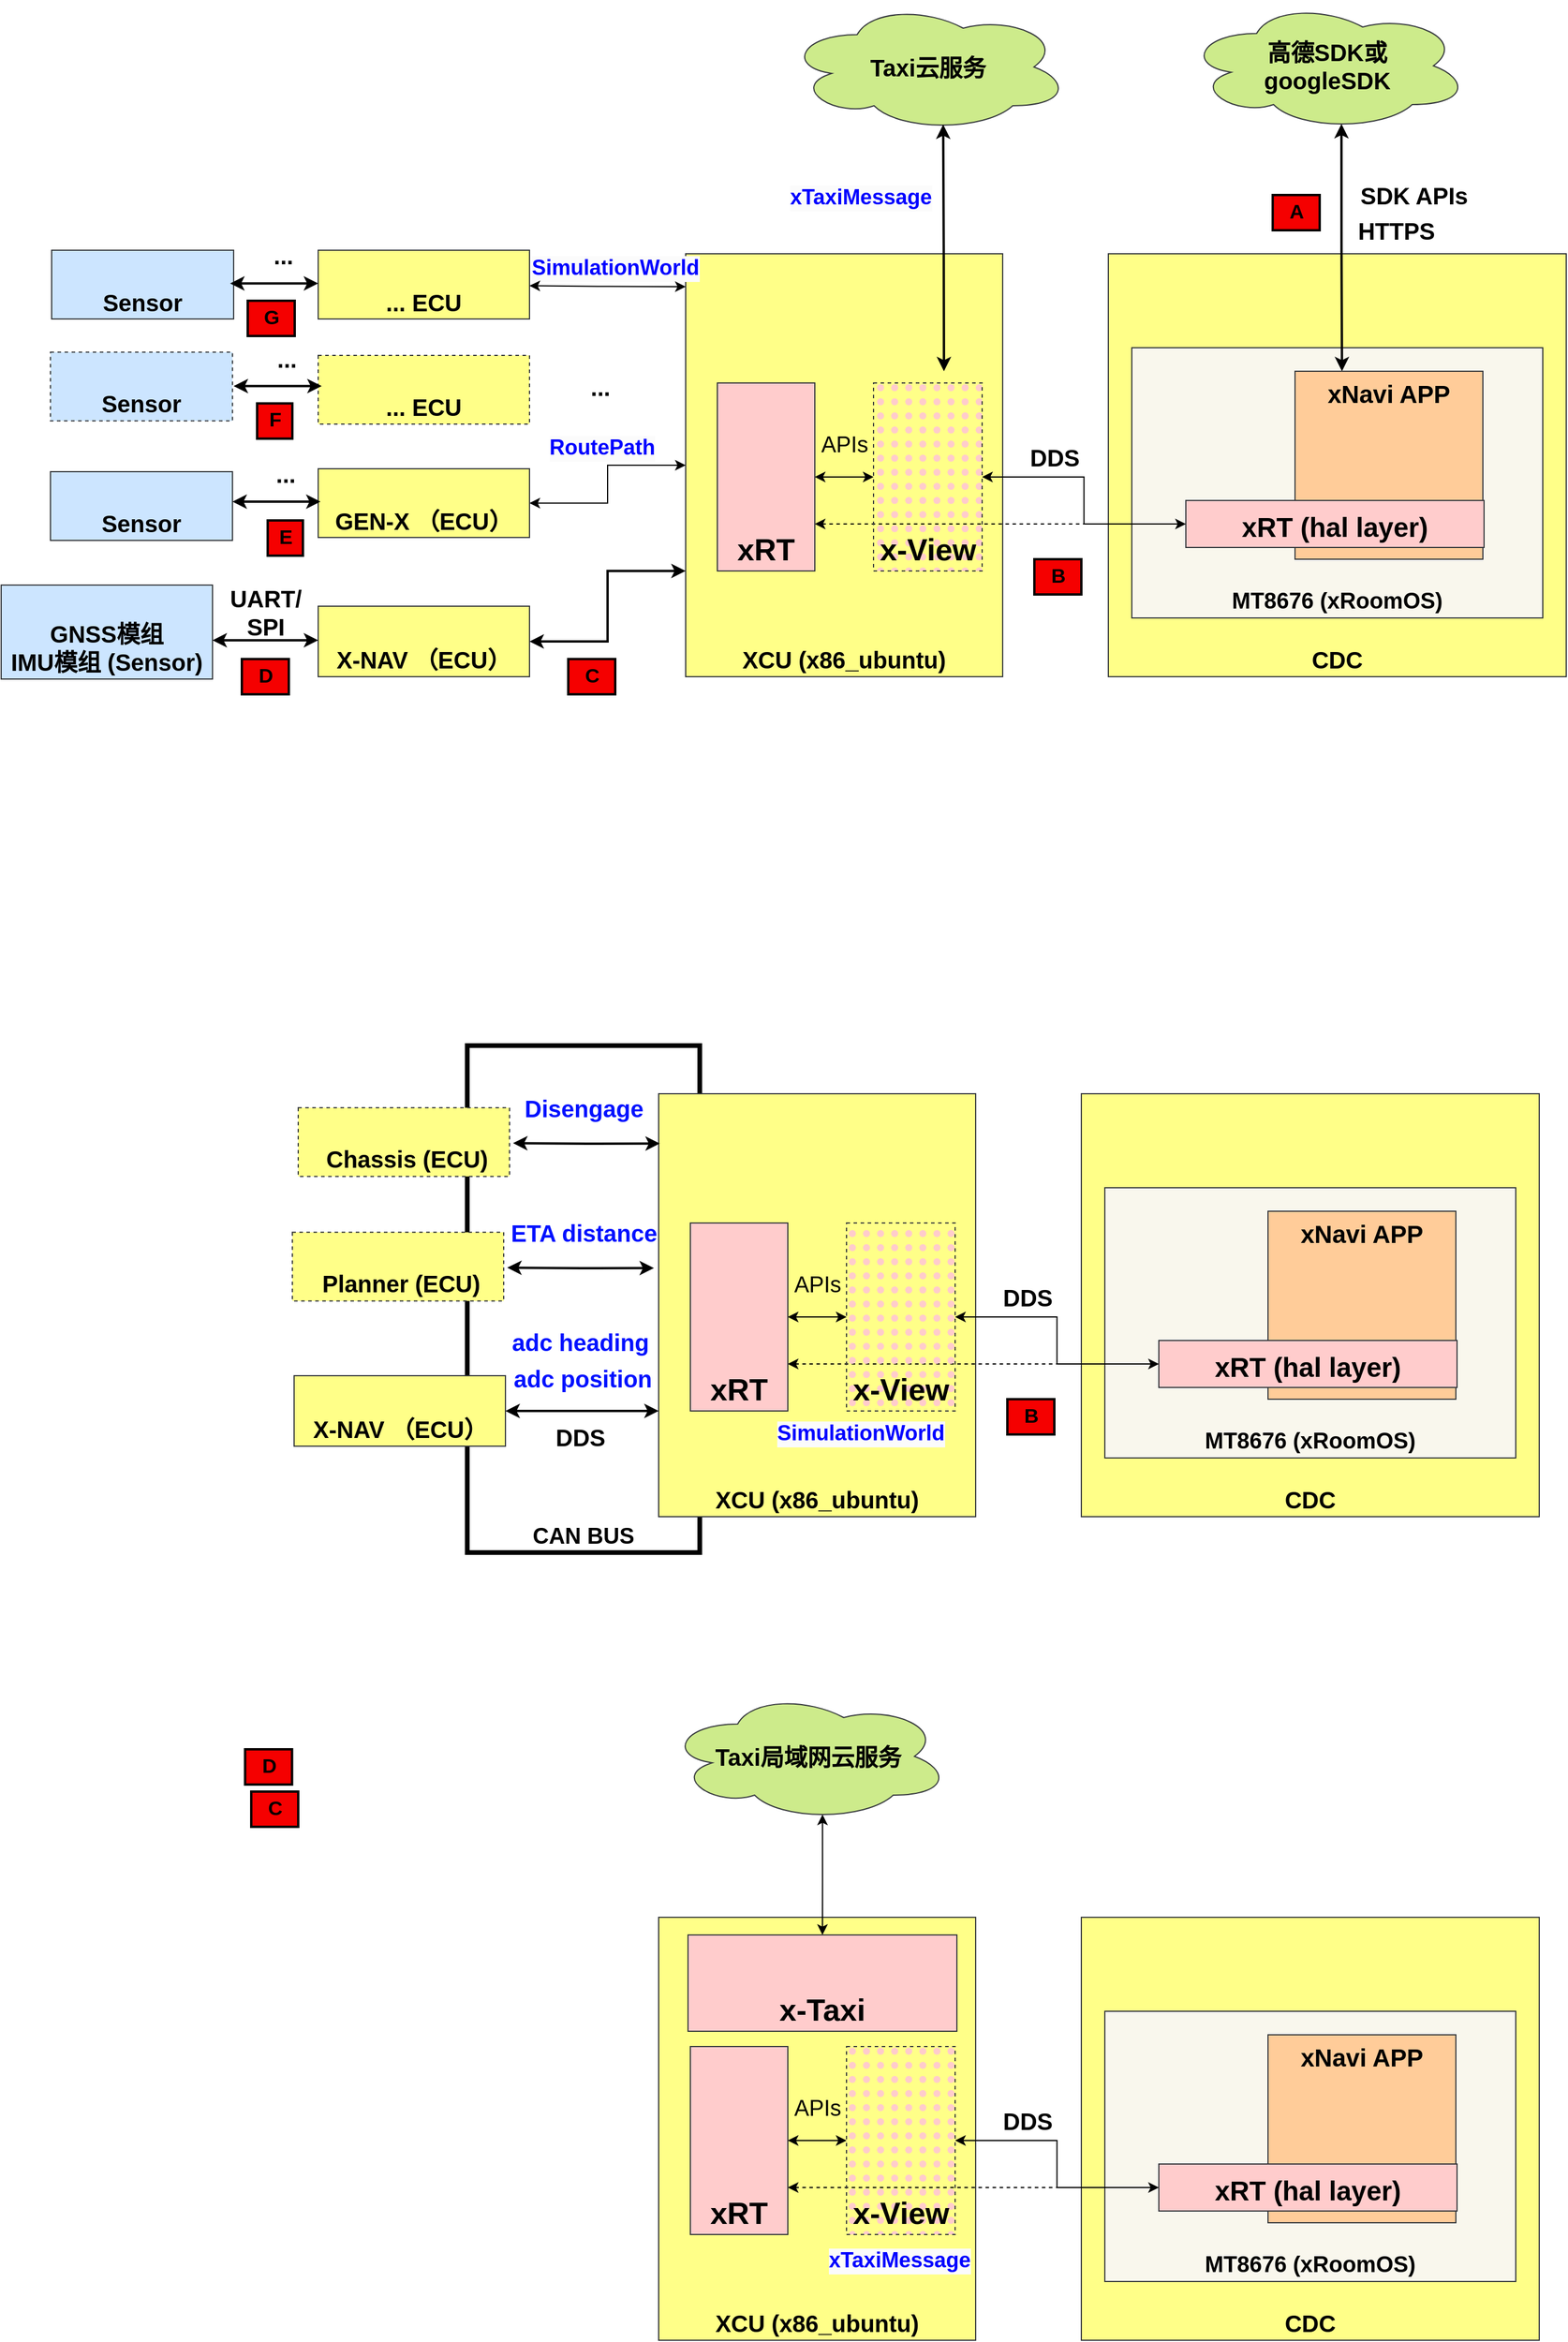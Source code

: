 <mxfile version="22.1.11" type="device">
  <diagram name="第 1 页" id="3cUrX4Q3936J6aIoTL8i">
    <mxGraphModel dx="2455" dy="1239" grid="0" gridSize="10" guides="1" tooltips="1" connect="1" arrows="1" fold="1" page="0" pageScale="1" pageWidth="827" pageHeight="1169" math="0" shadow="0">
      <root>
        <mxCell id="0" />
        <mxCell id="1" parent="0" />
        <mxCell id="c3dCfFqZL1KjmVmQRsDL-143" value="CAN BUS" style="rounded=0;whiteSpace=wrap;html=1;strokeWidth=4;verticalAlign=bottom;fontStyle=1;fontSize=19;" vertex="1" parent="1">
          <mxGeometry x="-86" y="934" width="198" height="431.5" as="geometry" />
        </mxCell>
        <mxCell id="9U7oh66VEmOCf23asvJ7-1" value="XCU (x86_ubuntu)" style="rounded=0;whiteSpace=wrap;html=1;fontStyle=1;verticalAlign=bottom;fontSize=20;fillColor=#ffff88;strokeColor=#36393d;" parent="1" vertex="1">
          <mxGeometry x="100" y="260" width="270" height="360" as="geometry" />
        </mxCell>
        <mxCell id="9U7oh66VEmOCf23asvJ7-3" value="CDC" style="rounded=0;whiteSpace=wrap;html=1;fontStyle=1;verticalAlign=bottom;fontSize=20;fillColor=#ffff88;strokeColor=#36393d;" parent="1" vertex="1">
          <mxGeometry x="460" y="260" width="390" height="360" as="geometry" />
        </mxCell>
        <mxCell id="9U7oh66VEmOCf23asvJ7-78" style="edgeStyle=orthogonalEdgeStyle;rounded=0;orthogonalLoop=1;jettySize=auto;html=1;exitX=1;exitY=0.75;exitDx=0;exitDy=0;entryX=0;entryY=0.5;entryDx=0;entryDy=0;startArrow=classic;startFill=1;dashed=1;" parent="1" source="9U7oh66VEmOCf23asvJ7-6" target="9U7oh66VEmOCf23asvJ7-5" edge="1">
          <mxGeometry relative="1" as="geometry" />
        </mxCell>
        <mxCell id="9U7oh66VEmOCf23asvJ7-6" value="xRT" style="rounded=0;whiteSpace=wrap;html=1;fontStyle=1;verticalAlign=bottom;fontSize=26;fillColor=#ffcccc;strokeColor=#36393d;" parent="1" vertex="1">
          <mxGeometry x="127" y="370" width="83" height="160" as="geometry" />
        </mxCell>
        <mxCell id="9U7oh66VEmOCf23asvJ7-9" style="edgeStyle=orthogonalEdgeStyle;rounded=0;orthogonalLoop=1;jettySize=auto;html=1;entryX=0;entryY=0.75;entryDx=0;entryDy=0;startArrow=classic;startFill=1;strokeWidth=2;" parent="1" source="9U7oh66VEmOCf23asvJ7-7" target="9U7oh66VEmOCf23asvJ7-1" edge="1">
          <mxGeometry relative="1" as="geometry" />
        </mxCell>
        <mxCell id="9U7oh66VEmOCf23asvJ7-7" value="X-NAV （ECU）" style="rounded=0;whiteSpace=wrap;html=1;fontStyle=1;verticalAlign=bottom;fontSize=20;fillColor=#ffff88;strokeColor=#36393d;" parent="1" vertex="1">
          <mxGeometry x="-213" y="560" width="180" height="60" as="geometry" />
        </mxCell>
        <mxCell id="9U7oh66VEmOCf23asvJ7-15" value="MT8676 (xRoomOS)" style="rounded=0;whiteSpace=wrap;html=1;fontStyle=1;verticalAlign=bottom;fontSize=19;fillColor=#f9f7ed;strokeColor=#36393d;" parent="1" vertex="1">
          <mxGeometry x="480" y="340" width="350" height="230" as="geometry" />
        </mxCell>
        <mxCell id="9U7oh66VEmOCf23asvJ7-24" value="SDK APIs" style="text;html=1;align=center;verticalAlign=middle;resizable=0;points=[];autosize=1;strokeColor=none;fillColor=none;fontStyle=1;fontSize=20;" parent="1" vertex="1">
          <mxGeometry x="660" y="190" width="120" height="40" as="geometry" />
        </mxCell>
        <mxCell id="9U7oh66VEmOCf23asvJ7-25" value="DDS" style="text;html=1;align=center;verticalAlign=middle;resizable=0;points=[];autosize=1;strokeColor=none;fillColor=none;fontStyle=1;fontSize=20;" parent="1" vertex="1">
          <mxGeometry x="379" y="413" width="70" height="40" as="geometry" />
        </mxCell>
        <mxCell id="9U7oh66VEmOCf23asvJ7-28" style="edgeStyle=orthogonalEdgeStyle;rounded=0;orthogonalLoop=1;jettySize=auto;html=1;exitX=0.55;exitY=0.95;exitDx=0;exitDy=0;exitPerimeter=0;entryX=0.25;entryY=0;entryDx=0;entryDy=0;startArrow=classic;startFill=1;strokeWidth=2;" parent="1" source="9U7oh66VEmOCf23asvJ7-27" target="9U7oh66VEmOCf23asvJ7-31" edge="1">
          <mxGeometry relative="1" as="geometry" />
        </mxCell>
        <mxCell id="9U7oh66VEmOCf23asvJ7-27" value="高德SDK或&lt;br&gt;googleSDK" style="ellipse;shape=cloud;whiteSpace=wrap;html=1;fontStyle=1;fillColor=#cdeb8b;strokeColor=#36393d;fontSize=20;" parent="1" vertex="1">
          <mxGeometry x="526" y="45" width="241" height="110" as="geometry" />
        </mxCell>
        <mxCell id="9U7oh66VEmOCf23asvJ7-31" value="xNavi APP" style="rounded=0;whiteSpace=wrap;html=1;fontStyle=1;verticalAlign=top;fontSize=21;fillColor=#ffcc99;strokeColor=#36393d;" parent="1" vertex="1">
          <mxGeometry x="619" y="360" width="160" height="160" as="geometry" />
        </mxCell>
        <mxCell id="9U7oh66VEmOCf23asvJ7-32" value="HTTPS" style="text;html=1;align=center;verticalAlign=middle;resizable=0;points=[];autosize=1;strokeColor=none;fillColor=none;fontStyle=1;fontSize=20;" parent="1" vertex="1">
          <mxGeometry x="660" y="220" width="90" height="40" as="geometry" />
        </mxCell>
        <mxCell id="9U7oh66VEmOCf23asvJ7-5" value="xRT (hal layer)" style="rounded=0;whiteSpace=wrap;html=1;fontStyle=1;verticalAlign=bottom;fontSize=23;fillColor=#ffcccc;strokeColor=#36393d;" parent="1" vertex="1">
          <mxGeometry x="526" y="470" width="254" height="40" as="geometry" />
        </mxCell>
        <mxCell id="9U7oh66VEmOCf23asvJ7-34" value="A" style="text;html=1;align=center;verticalAlign=middle;resizable=0;points=[];autosize=1;strokeColor=default;fillColor=#f50000;strokeWidth=2;fontSize=17;labelBackgroundColor=none;fontStyle=1" parent="1" vertex="1">
          <mxGeometry x="600" y="210" width="40" height="30" as="geometry" />
        </mxCell>
        <mxCell id="9U7oh66VEmOCf23asvJ7-35" value="B" style="text;html=1;align=center;verticalAlign=middle;resizable=0;points=[];autosize=1;strokeColor=default;fillColor=#f50000;strokeWidth=2;fontSize=17;labelBackgroundColor=none;fontStyle=1" parent="1" vertex="1">
          <mxGeometry x="397" y="520" width="40" height="30" as="geometry" />
        </mxCell>
        <mxCell id="9U7oh66VEmOCf23asvJ7-36" value="C" style="text;html=1;align=center;verticalAlign=middle;resizable=0;points=[];autosize=1;strokeColor=default;fillColor=#f50000;strokeWidth=2;fontSize=17;labelBackgroundColor=none;fontStyle=1" parent="1" vertex="1">
          <mxGeometry y="605" width="40" height="30" as="geometry" />
        </mxCell>
        <mxCell id="9U7oh66VEmOCf23asvJ7-37" value="GNSS模组&lt;br&gt;IMU模组 (Sensor)" style="rounded=0;whiteSpace=wrap;html=1;fontStyle=1;verticalAlign=bottom;fontSize=20;fillColor=#cce5ff;strokeColor=#36393d;" parent="1" vertex="1">
          <mxGeometry x="-483" y="542" width="180" height="80" as="geometry" />
        </mxCell>
        <mxCell id="9U7oh66VEmOCf23asvJ7-38" style="edgeStyle=orthogonalEdgeStyle;rounded=0;orthogonalLoop=1;jettySize=auto;html=1;entryX=0;entryY=0.5;entryDx=0;entryDy=0;startArrow=classic;startFill=1;strokeWidth=2;" parent="1" edge="1">
          <mxGeometry relative="1" as="geometry">
            <mxPoint x="-303" y="589" as="sourcePoint" />
            <mxPoint x="-213" y="589" as="targetPoint" />
          </mxGeometry>
        </mxCell>
        <mxCell id="9U7oh66VEmOCf23asvJ7-39" value="UART/&lt;br&gt;SPI" style="text;html=1;align=center;verticalAlign=middle;resizable=0;points=[];autosize=1;strokeColor=none;fillColor=none;fontStyle=1;fontSize=20;" parent="1" vertex="1">
          <mxGeometry x="-298" y="535" width="80" height="60" as="geometry" />
        </mxCell>
        <mxCell id="9U7oh66VEmOCf23asvJ7-40" value="D" style="text;html=1;align=center;verticalAlign=middle;resizable=0;points=[];autosize=1;strokeColor=default;fillColor=#f50000;strokeWidth=2;fontSize=17;labelBackgroundColor=none;fontStyle=1" parent="1" vertex="1">
          <mxGeometry x="-278" y="605" width="40" height="30" as="geometry" />
        </mxCell>
        <mxCell id="9U7oh66VEmOCf23asvJ7-76" style="edgeStyle=orthogonalEdgeStyle;rounded=0;orthogonalLoop=1;jettySize=auto;html=1;exitX=1;exitY=0.5;exitDx=0;exitDy=0;startArrow=classic;startFill=1;" parent="1" source="9U7oh66VEmOCf23asvJ7-70" target="9U7oh66VEmOCf23asvJ7-5" edge="1">
          <mxGeometry relative="1" as="geometry" />
        </mxCell>
        <mxCell id="9U7oh66VEmOCf23asvJ7-70" value="x-View" style="rounded=0;whiteSpace=wrap;html=1;fontStyle=1;verticalAlign=bottom;fontSize=26;fillColor=#ffcccc;strokeColor=#36393d;dashed=1;fillStyle=dots;" parent="1" vertex="1">
          <mxGeometry x="260" y="370" width="92.5" height="160" as="geometry" />
        </mxCell>
        <mxCell id="9U7oh66VEmOCf23asvJ7-74" value="" style="endArrow=classic;startArrow=classic;html=1;rounded=0;exitX=1;exitY=0.5;exitDx=0;exitDy=0;" parent="1" source="9U7oh66VEmOCf23asvJ7-6" target="9U7oh66VEmOCf23asvJ7-70" edge="1">
          <mxGeometry width="50" height="50" relative="1" as="geometry">
            <mxPoint x="230" y="620" as="sourcePoint" />
            <mxPoint x="280" y="570" as="targetPoint" />
          </mxGeometry>
        </mxCell>
        <mxCell id="9U7oh66VEmOCf23asvJ7-75" value="APIs" style="text;html=1;align=center;verticalAlign=middle;resizable=0;points=[];autosize=1;strokeColor=none;fillColor=none;fontSize=19;" parent="1" vertex="1">
          <mxGeometry x="205" y="403" width="60" height="40" as="geometry" />
        </mxCell>
        <mxCell id="9U7oh66VEmOCf23asvJ7-80" value="Taxi云服务" style="ellipse;shape=cloud;whiteSpace=wrap;html=1;fontStyle=1;fillColor=#cdeb8b;strokeColor=#36393d;fontSize=20;" parent="1" vertex="1">
          <mxGeometry x="185.75" y="46" width="241" height="110" as="geometry" />
        </mxCell>
        <mxCell id="9U7oh66VEmOCf23asvJ7-81" style="edgeStyle=orthogonalEdgeStyle;rounded=0;orthogonalLoop=1;jettySize=auto;html=1;startArrow=classic;startFill=1;strokeWidth=2;" parent="1" edge="1">
          <mxGeometry relative="1" as="geometry">
            <mxPoint x="319.32" y="150" as="sourcePoint" />
            <mxPoint x="320" y="360" as="targetPoint" />
          </mxGeometry>
        </mxCell>
        <mxCell id="9U7oh66VEmOCf23asvJ7-87" style="edgeStyle=orthogonalEdgeStyle;rounded=0;orthogonalLoop=1;jettySize=auto;html=1;exitX=1;exitY=0.5;exitDx=0;exitDy=0;entryX=0;entryY=0.5;entryDx=0;entryDy=0;startArrow=classic;startFill=1;" parent="1" source="9U7oh66VEmOCf23asvJ7-82" target="9U7oh66VEmOCf23asvJ7-1" edge="1">
          <mxGeometry relative="1" as="geometry" />
        </mxCell>
        <mxCell id="9U7oh66VEmOCf23asvJ7-82" value="GEN-X （ECU）" style="rounded=0;whiteSpace=wrap;html=1;fontStyle=1;verticalAlign=bottom;fontSize=20;fillColor=#ffff88;strokeColor=#36393d;" parent="1" vertex="1">
          <mxGeometry x="-213" y="443" width="180" height="58.5" as="geometry" />
        </mxCell>
        <mxCell id="9U7oh66VEmOCf23asvJ7-83" value="Sensor" style="rounded=0;whiteSpace=wrap;html=1;fontStyle=1;verticalAlign=bottom;fontSize=20;fillColor=#cce5ff;strokeColor=#36393d;" parent="1" vertex="1">
          <mxGeometry x="-441" y="445.5" width="155" height="58.5" as="geometry" />
        </mxCell>
        <mxCell id="9U7oh66VEmOCf23asvJ7-86" value="G" style="text;html=1;align=center;verticalAlign=middle;resizable=0;points=[];autosize=1;strokeColor=default;fillColor=#f50000;strokeWidth=2;fontSize=17;labelBackgroundColor=none;fontStyle=1" parent="1" vertex="1">
          <mxGeometry x="-273" y="300" width="40" height="30" as="geometry" />
        </mxCell>
        <mxCell id="9U7oh66VEmOCf23asvJ7-95" value="&lt;h2 data-pm-slice=&quot;1 1 []&quot; style=&quot;border-color: var(--border-color); font-family: Helvetica; font-style: normal; font-variant-ligatures: normal; font-variant-caps: normal; letter-spacing: normal; orphans: 2; text-align: left; text-indent: 0px; text-transform: none; widows: 2; word-spacing: 0px; -webkit-text-stroke-width: 0px; background-color: rgb(251, 251, 251); text-decoration-thickness: initial; text-decoration-style: initial; text-decoration-color: initial;&quot;&gt;&lt;span class=&quot;heading-content&quot; style=&quot;border-color: var(--border-color);&quot;&gt;&lt;strong style=&quot;border-color: var(--border-color);&quot;&gt;&lt;span data-document-id=&quot;bcdc485d-f6ed-4f0a-9eed-d806bf1ca9da&quot; data-user-id=&quot;a8345aaa-2646-4019-9f66-9997a2333008&quot; id=&quot;comment-3fdfaa03-6cde-491c-b5d8-29cafd4711e6&quot; class=&quot;comment-marker&quot; style=&quot;border-color: var(--border-color);&quot;&gt;SimulationWorld&lt;/span&gt;&lt;/strong&gt;&lt;/span&gt;&lt;/h2&gt;" style="text;whiteSpace=wrap;html=1;fontColor=#0000FF;" parent="1" vertex="1">
          <mxGeometry x="-33" y="240" width="180" height="70" as="geometry" />
        </mxCell>
        <mxCell id="9U7oh66VEmOCf23asvJ7-97" value="&lt;h2 data-pm-slice=&quot;1 1 []&quot; style=&quot;border-color: var(--border-color); font-family: Helvetica; font-style: normal; font-variant-ligatures: normal; font-variant-caps: normal; letter-spacing: normal; orphans: 2; text-align: left; text-indent: 0px; text-transform: none; widows: 2; word-spacing: 0px; -webkit-text-stroke-width: 0px; background-color: rgb(251, 251, 251); text-decoration-thickness: initial; text-decoration-style: initial; text-decoration-color: initial;&quot;&gt;&lt;span class=&quot;heading-content&quot; style=&quot;border-color: var(--border-color);&quot;&gt;&lt;strong style=&quot;border-color: var(--border-color);&quot;&gt;&lt;span data-document-id=&quot;bcdc485d-f6ed-4f0a-9eed-d806bf1ca9da&quot; data-user-id=&quot;a8345aaa-2646-4019-9f66-9997a2333008&quot; id=&quot;comment-a3b576d7-67d9-47bf-9a42-8d687074669e&quot; class=&quot;comment-marker&quot; style=&quot;border-color: var(--border-color);&quot;&gt;xTaxiMessage&lt;/span&gt;&lt;/strong&gt;&lt;/span&gt;&lt;/h2&gt;" style="text;whiteSpace=wrap;html=1;fontColor=#0000FF;" parent="1" vertex="1">
          <mxGeometry x="187" y="180" width="150" height="70" as="geometry" />
        </mxCell>
        <mxCell id="9U7oh66VEmOCf23asvJ7-99" value="&lt;h2 data-pm-slice=&quot;1 1 []&quot; style=&quot;border-color: var(--border-color); font-family: Helvetica; font-style: normal; font-variant-ligatures: normal; font-variant-caps: normal; letter-spacing: normal; orphans: 2; text-align: left; text-indent: 0px; text-transform: none; widows: 2; word-spacing: 0px; -webkit-text-stroke-width: 0px; background-color: rgb(251, 251, 251); text-decoration-thickness: initial; text-decoration-style: initial; text-decoration-color: initial;&quot;&gt;&lt;span class=&quot;heading-content&quot; style=&quot;border-color: var(--border-color);&quot;&gt;&lt;strong style=&quot;border-color: var(--border-color);&quot;&gt;RoutePath&lt;/strong&gt;&lt;/span&gt;&lt;/h2&gt;" style="text;whiteSpace=wrap;html=1;fontColor=#0000FF;" parent="1" vertex="1">
          <mxGeometry x="-18" y="393" width="120" height="70" as="geometry" />
        </mxCell>
        <mxCell id="c3dCfFqZL1KjmVmQRsDL-2" style="edgeStyle=orthogonalEdgeStyle;rounded=0;orthogonalLoop=1;jettySize=auto;html=1;startArrow=classic;startFill=1;strokeWidth=2;" edge="1" parent="1">
          <mxGeometry relative="1" as="geometry">
            <mxPoint x="-286" y="471" as="sourcePoint" />
            <mxPoint x="-211" y="471" as="targetPoint" />
          </mxGeometry>
        </mxCell>
        <mxCell id="c3dCfFqZL1KjmVmQRsDL-3" value="..." style="text;html=1;align=center;verticalAlign=middle;resizable=0;points=[];autosize=1;strokeColor=none;fillColor=none;fontStyle=1;fontSize=20;" vertex="1" parent="1">
          <mxGeometry x="-261" y="427" width="40" height="40" as="geometry" />
        </mxCell>
        <mxCell id="c3dCfFqZL1KjmVmQRsDL-4" value="E" style="text;html=1;align=center;verticalAlign=middle;resizable=0;points=[];autosize=1;strokeColor=default;fillColor=#f50000;strokeWidth=2;fontSize=17;labelBackgroundColor=none;fontStyle=1" vertex="1" parent="1">
          <mxGeometry x="-256" y="487" width="30" height="30" as="geometry" />
        </mxCell>
        <mxCell id="c3dCfFqZL1KjmVmQRsDL-5" value="... ECU" style="rounded=0;whiteSpace=wrap;html=1;fontStyle=1;verticalAlign=bottom;fontSize=20;fillColor=#ffff88;strokeColor=#36393d;" vertex="1" parent="1">
          <mxGeometry x="-213" y="257" width="180" height="58.5" as="geometry" />
        </mxCell>
        <mxCell id="c3dCfFqZL1KjmVmQRsDL-6" style="edgeStyle=orthogonalEdgeStyle;rounded=0;orthogonalLoop=1;jettySize=auto;html=1;exitX=1;exitY=0.5;exitDx=0;exitDy=0;entryX=0;entryY=0.5;entryDx=0;entryDy=0;startArrow=classic;startFill=1;" edge="1" parent="1">
          <mxGeometry relative="1" as="geometry">
            <mxPoint x="-33" y="287.25" as="sourcePoint" />
            <mxPoint x="100" y="288" as="targetPoint" />
          </mxGeometry>
        </mxCell>
        <mxCell id="c3dCfFqZL1KjmVmQRsDL-8" value="Sensor" style="rounded=0;whiteSpace=wrap;html=1;fontStyle=1;verticalAlign=bottom;fontSize=20;fillColor=#cce5ff;strokeColor=#36393d;" vertex="1" parent="1">
          <mxGeometry x="-440" y="257" width="155" height="58.5" as="geometry" />
        </mxCell>
        <mxCell id="c3dCfFqZL1KjmVmQRsDL-9" style="edgeStyle=orthogonalEdgeStyle;rounded=0;orthogonalLoop=1;jettySize=auto;html=1;startArrow=classic;startFill=1;strokeWidth=2;" edge="1" parent="1">
          <mxGeometry relative="1" as="geometry">
            <mxPoint x="-288" y="285.25" as="sourcePoint" />
            <mxPoint x="-213" y="285.25" as="targetPoint" />
          </mxGeometry>
        </mxCell>
        <mxCell id="c3dCfFqZL1KjmVmQRsDL-10" value="..." style="text;html=1;align=center;verticalAlign=middle;resizable=0;points=[];autosize=1;strokeColor=none;fillColor=none;fontStyle=1;fontSize=20;" vertex="1" parent="1">
          <mxGeometry x="-263" y="241.25" width="40" height="40" as="geometry" />
        </mxCell>
        <mxCell id="c3dCfFqZL1KjmVmQRsDL-13" value="..." style="text;html=1;align=center;verticalAlign=middle;resizable=0;points=[];autosize=1;strokeColor=none;fillColor=none;fontStyle=1;fontSize=20;" vertex="1" parent="1">
          <mxGeometry x="7" y="353" width="40" height="40" as="geometry" />
        </mxCell>
        <mxCell id="c3dCfFqZL1KjmVmQRsDL-14" value="... ECU" style="rounded=0;whiteSpace=wrap;html=1;fontStyle=1;verticalAlign=bottom;fontSize=20;fillColor=#ffff88;strokeColor=#36393d;dashed=1;" vertex="1" parent="1">
          <mxGeometry x="-213" y="346.5" width="180" height="58.5" as="geometry" />
        </mxCell>
        <mxCell id="c3dCfFqZL1KjmVmQRsDL-15" value="Sensor" style="rounded=0;whiteSpace=wrap;html=1;fontStyle=1;verticalAlign=bottom;fontSize=20;fillColor=#cce5ff;strokeColor=#36393d;dashed=1;" vertex="1" parent="1">
          <mxGeometry x="-441" y="343.75" width="155" height="58.5" as="geometry" />
        </mxCell>
        <mxCell id="c3dCfFqZL1KjmVmQRsDL-16" value="F" style="text;html=1;align=center;verticalAlign=middle;resizable=0;points=[];autosize=1;strokeColor=default;fillColor=#f50000;strokeWidth=2;fontSize=17;labelBackgroundColor=none;fontStyle=1" vertex="1" parent="1">
          <mxGeometry x="-265" y="387.37" width="30" height="30" as="geometry" />
        </mxCell>
        <mxCell id="c3dCfFqZL1KjmVmQRsDL-17" style="edgeStyle=orthogonalEdgeStyle;rounded=0;orthogonalLoop=1;jettySize=auto;html=1;startArrow=classic;startFill=1;strokeWidth=2;" edge="1" parent="1">
          <mxGeometry relative="1" as="geometry">
            <mxPoint x="-285" y="372.62" as="sourcePoint" />
            <mxPoint x="-210" y="372.62" as="targetPoint" />
          </mxGeometry>
        </mxCell>
        <mxCell id="c3dCfFqZL1KjmVmQRsDL-18" value="..." style="text;html=1;align=center;verticalAlign=middle;resizable=0;points=[];autosize=1;strokeColor=none;fillColor=none;fontStyle=1;fontSize=20;" vertex="1" parent="1">
          <mxGeometry x="-260" y="328.62" width="40" height="40" as="geometry" />
        </mxCell>
        <mxCell id="c3dCfFqZL1KjmVmQRsDL-19" value="XCU (x86_ubuntu)" style="rounded=0;whiteSpace=wrap;html=1;fontStyle=1;verticalAlign=bottom;fontSize=20;fillColor=#ffff88;strokeColor=#36393d;" vertex="1" parent="1">
          <mxGeometry x="77" y="975" width="270" height="360" as="geometry" />
        </mxCell>
        <mxCell id="c3dCfFqZL1KjmVmQRsDL-20" value="CDC" style="rounded=0;whiteSpace=wrap;html=1;fontStyle=1;verticalAlign=bottom;fontSize=20;fillColor=#ffff88;strokeColor=#36393d;" vertex="1" parent="1">
          <mxGeometry x="437" y="975" width="390" height="360" as="geometry" />
        </mxCell>
        <mxCell id="c3dCfFqZL1KjmVmQRsDL-21" style="edgeStyle=orthogonalEdgeStyle;rounded=0;orthogonalLoop=1;jettySize=auto;html=1;exitX=1;exitY=0.75;exitDx=0;exitDy=0;entryX=0;entryY=0.5;entryDx=0;entryDy=0;startArrow=classic;startFill=1;dashed=1;" edge="1" parent="1" source="c3dCfFqZL1KjmVmQRsDL-22" target="c3dCfFqZL1KjmVmQRsDL-32">
          <mxGeometry relative="1" as="geometry" />
        </mxCell>
        <mxCell id="c3dCfFqZL1KjmVmQRsDL-22" value="xRT" style="rounded=0;whiteSpace=wrap;html=1;fontStyle=1;verticalAlign=bottom;fontSize=26;fillColor=#ffcccc;strokeColor=#36393d;" vertex="1" parent="1">
          <mxGeometry x="104" y="1085" width="83" height="160" as="geometry" />
        </mxCell>
        <mxCell id="c3dCfFqZL1KjmVmQRsDL-25" value="MT8676 (xRoomOS)" style="rounded=0;whiteSpace=wrap;html=1;fontStyle=1;verticalAlign=bottom;fontSize=19;fillColor=#f9f7ed;strokeColor=#36393d;" vertex="1" parent="1">
          <mxGeometry x="457" y="1055" width="350" height="230" as="geometry" />
        </mxCell>
        <mxCell id="c3dCfFqZL1KjmVmQRsDL-27" value="DDS" style="text;html=1;align=center;verticalAlign=middle;resizable=0;points=[];autosize=1;strokeColor=none;fillColor=none;fontStyle=1;fontSize=20;" vertex="1" parent="1">
          <mxGeometry x="356" y="1128" width="70" height="40" as="geometry" />
        </mxCell>
        <mxCell id="c3dCfFqZL1KjmVmQRsDL-30" value="xNavi APP" style="rounded=0;whiteSpace=wrap;html=1;fontStyle=1;verticalAlign=top;fontSize=21;fillColor=#ffcc99;strokeColor=#36393d;" vertex="1" parent="1">
          <mxGeometry x="596" y="1075" width="160" height="160" as="geometry" />
        </mxCell>
        <mxCell id="c3dCfFqZL1KjmVmQRsDL-32" value="xRT (hal layer)" style="rounded=0;whiteSpace=wrap;html=1;fontStyle=1;verticalAlign=bottom;fontSize=23;fillColor=#ffcccc;strokeColor=#36393d;" vertex="1" parent="1">
          <mxGeometry x="503" y="1185" width="254" height="40" as="geometry" />
        </mxCell>
        <mxCell id="c3dCfFqZL1KjmVmQRsDL-34" value="B" style="text;html=1;align=center;verticalAlign=middle;resizable=0;points=[];autosize=1;strokeColor=default;fillColor=#f50000;strokeWidth=2;fontSize=17;labelBackgroundColor=none;fontStyle=1" vertex="1" parent="1">
          <mxGeometry x="374" y="1235" width="40" height="30" as="geometry" />
        </mxCell>
        <mxCell id="c3dCfFqZL1KjmVmQRsDL-40" style="edgeStyle=orthogonalEdgeStyle;rounded=0;orthogonalLoop=1;jettySize=auto;html=1;exitX=1;exitY=0.5;exitDx=0;exitDy=0;startArrow=classic;startFill=1;" edge="1" parent="1" source="c3dCfFqZL1KjmVmQRsDL-41" target="c3dCfFqZL1KjmVmQRsDL-32">
          <mxGeometry relative="1" as="geometry" />
        </mxCell>
        <mxCell id="c3dCfFqZL1KjmVmQRsDL-41" value="x-View" style="rounded=0;whiteSpace=wrap;html=1;fontStyle=1;verticalAlign=bottom;fontSize=26;fillColor=#ffcccc;strokeColor=#36393d;dashed=1;fillStyle=dots;" vertex="1" parent="1">
          <mxGeometry x="237" y="1085" width="92.5" height="160" as="geometry" />
        </mxCell>
        <mxCell id="c3dCfFqZL1KjmVmQRsDL-42" value="" style="endArrow=classic;startArrow=classic;html=1;rounded=0;exitX=1;exitY=0.5;exitDx=0;exitDy=0;" edge="1" parent="1" source="c3dCfFqZL1KjmVmQRsDL-22" target="c3dCfFqZL1KjmVmQRsDL-41">
          <mxGeometry width="50" height="50" relative="1" as="geometry">
            <mxPoint x="207" y="1335" as="sourcePoint" />
            <mxPoint x="257" y="1285" as="targetPoint" />
          </mxGeometry>
        </mxCell>
        <mxCell id="c3dCfFqZL1KjmVmQRsDL-43" value="APIs" style="text;html=1;align=center;verticalAlign=middle;resizable=0;points=[];autosize=1;strokeColor=none;fillColor=none;fontSize=19;" vertex="1" parent="1">
          <mxGeometry x="182" y="1118" width="60" height="40" as="geometry" />
        </mxCell>
        <mxCell id="c3dCfFqZL1KjmVmQRsDL-50" value="&lt;h2 data-pm-slice=&quot;1 1 []&quot; style=&quot;border-color: var(--border-color); font-family: Helvetica; font-style: normal; font-variant-ligatures: normal; font-variant-caps: normal; letter-spacing: normal; orphans: 2; text-align: left; text-indent: 0px; text-transform: none; widows: 2; word-spacing: 0px; -webkit-text-stroke-width: 0px; background-color: rgb(251, 251, 251); text-decoration-thickness: initial; text-decoration-style: initial; text-decoration-color: initial;&quot;&gt;&lt;span class=&quot;heading-content&quot; style=&quot;border-color: var(--border-color);&quot;&gt;&lt;strong style=&quot;border-color: var(--border-color);&quot;&gt;&lt;span data-document-id=&quot;bcdc485d-f6ed-4f0a-9eed-d806bf1ca9da&quot; data-user-id=&quot;a8345aaa-2646-4019-9f66-9997a2333008&quot; id=&quot;comment-3fdfaa03-6cde-491c-b5d8-29cafd4711e6&quot; class=&quot;comment-marker&quot; style=&quot;border-color: var(--border-color);&quot;&gt;SimulationWorld&lt;/span&gt;&lt;/strong&gt;&lt;/span&gt;&lt;/h2&gt;" style="text;whiteSpace=wrap;html=1;fontColor=#0000FF;" vertex="1" parent="1">
          <mxGeometry x="176" y="1232" width="180" height="70" as="geometry" />
        </mxCell>
        <mxCell id="c3dCfFqZL1KjmVmQRsDL-62" value="&amp;nbsp;Planner&amp;nbsp;(ECU)" style="rounded=0;whiteSpace=wrap;html=1;fontStyle=1;verticalAlign=bottom;fontSize=20;fillColor=#ffff88;strokeColor=#36393d;dashed=1;" vertex="1" parent="1">
          <mxGeometry x="-235" y="1092.88" width="180" height="58.5" as="geometry" />
        </mxCell>
        <mxCell id="c3dCfFqZL1KjmVmQRsDL-70" style="edgeStyle=orthogonalEdgeStyle;rounded=0;orthogonalLoop=1;jettySize=auto;html=1;startArrow=classic;startFill=1;strokeWidth=2;" edge="1" parent="1">
          <mxGeometry relative="1" as="geometry">
            <mxPoint x="-52" y="1123" as="sourcePoint" />
            <mxPoint x="73" y="1123.38" as="targetPoint" />
          </mxGeometry>
        </mxCell>
        <mxCell id="c3dCfFqZL1KjmVmQRsDL-71" value="XCU (x86_ubuntu)" style="rounded=0;whiteSpace=wrap;html=1;fontStyle=1;verticalAlign=bottom;fontSize=20;fillColor=#ffff88;strokeColor=#36393d;" vertex="1" parent="1">
          <mxGeometry x="77" y="1676" width="270" height="360" as="geometry" />
        </mxCell>
        <mxCell id="c3dCfFqZL1KjmVmQRsDL-72" value="CDC" style="rounded=0;whiteSpace=wrap;html=1;fontStyle=1;verticalAlign=bottom;fontSize=20;fillColor=#ffff88;strokeColor=#36393d;" vertex="1" parent="1">
          <mxGeometry x="437" y="1676" width="390" height="360" as="geometry" />
        </mxCell>
        <mxCell id="c3dCfFqZL1KjmVmQRsDL-73" style="edgeStyle=orthogonalEdgeStyle;rounded=0;orthogonalLoop=1;jettySize=auto;html=1;exitX=1;exitY=0.75;exitDx=0;exitDy=0;entryX=0;entryY=0.5;entryDx=0;entryDy=0;startArrow=classic;startFill=1;dashed=1;" edge="1" parent="1" source="c3dCfFqZL1KjmVmQRsDL-74" target="c3dCfFqZL1KjmVmQRsDL-84">
          <mxGeometry relative="1" as="geometry" />
        </mxCell>
        <mxCell id="c3dCfFqZL1KjmVmQRsDL-74" value="xRT" style="rounded=0;whiteSpace=wrap;html=1;fontStyle=1;verticalAlign=bottom;fontSize=26;fillColor=#ffcccc;strokeColor=#36393d;" vertex="1" parent="1">
          <mxGeometry x="104" y="1786" width="83" height="160" as="geometry" />
        </mxCell>
        <mxCell id="c3dCfFqZL1KjmVmQRsDL-77" value="MT8676 (xRoomOS)" style="rounded=0;whiteSpace=wrap;html=1;fontStyle=1;verticalAlign=bottom;fontSize=19;fillColor=#f9f7ed;strokeColor=#36393d;" vertex="1" parent="1">
          <mxGeometry x="457" y="1756" width="350" height="230" as="geometry" />
        </mxCell>
        <mxCell id="c3dCfFqZL1KjmVmQRsDL-79" value="DDS" style="text;html=1;align=center;verticalAlign=middle;resizable=0;points=[];autosize=1;strokeColor=none;fillColor=none;fontStyle=1;fontSize=20;" vertex="1" parent="1">
          <mxGeometry x="356" y="1829" width="70" height="40" as="geometry" />
        </mxCell>
        <mxCell id="c3dCfFqZL1KjmVmQRsDL-82" value="xNavi APP" style="rounded=0;whiteSpace=wrap;html=1;fontStyle=1;verticalAlign=top;fontSize=21;fillColor=#ffcc99;strokeColor=#36393d;" vertex="1" parent="1">
          <mxGeometry x="596" y="1776" width="160" height="160" as="geometry" />
        </mxCell>
        <mxCell id="c3dCfFqZL1KjmVmQRsDL-84" value="xRT (hal layer)" style="rounded=0;whiteSpace=wrap;html=1;fontStyle=1;verticalAlign=bottom;fontSize=23;fillColor=#ffcccc;strokeColor=#36393d;" vertex="1" parent="1">
          <mxGeometry x="503" y="1886" width="254" height="40" as="geometry" />
        </mxCell>
        <mxCell id="c3dCfFqZL1KjmVmQRsDL-92" style="edgeStyle=orthogonalEdgeStyle;rounded=0;orthogonalLoop=1;jettySize=auto;html=1;exitX=1;exitY=0.5;exitDx=0;exitDy=0;startArrow=classic;startFill=1;" edge="1" parent="1" source="c3dCfFqZL1KjmVmQRsDL-93" target="c3dCfFqZL1KjmVmQRsDL-84">
          <mxGeometry relative="1" as="geometry" />
        </mxCell>
        <mxCell id="c3dCfFqZL1KjmVmQRsDL-93" value="x-View" style="rounded=0;whiteSpace=wrap;html=1;fontStyle=1;verticalAlign=bottom;fontSize=26;fillColor=#ffcccc;strokeColor=#36393d;dashed=1;fillStyle=dots;" vertex="1" parent="1">
          <mxGeometry x="237" y="1786" width="92.5" height="160" as="geometry" />
        </mxCell>
        <mxCell id="c3dCfFqZL1KjmVmQRsDL-94" value="" style="endArrow=classic;startArrow=classic;html=1;rounded=0;exitX=1;exitY=0.5;exitDx=0;exitDy=0;" edge="1" parent="1" source="c3dCfFqZL1KjmVmQRsDL-74" target="c3dCfFqZL1KjmVmQRsDL-93">
          <mxGeometry width="50" height="50" relative="1" as="geometry">
            <mxPoint x="207" y="2036" as="sourcePoint" />
            <mxPoint x="257" y="1986" as="targetPoint" />
          </mxGeometry>
        </mxCell>
        <mxCell id="c3dCfFqZL1KjmVmQRsDL-95" value="APIs" style="text;html=1;align=center;verticalAlign=middle;resizable=0;points=[];autosize=1;strokeColor=none;fillColor=none;fontSize=19;" vertex="1" parent="1">
          <mxGeometry x="182" y="1819" width="60" height="40" as="geometry" />
        </mxCell>
        <mxCell id="c3dCfFqZL1KjmVmQRsDL-146" style="edgeStyle=orthogonalEdgeStyle;rounded=0;orthogonalLoop=1;jettySize=auto;html=1;exitX=0.55;exitY=0.95;exitDx=0;exitDy=0;exitPerimeter=0;startArrow=classic;startFill=1;" edge="1" parent="1" source="c3dCfFqZL1KjmVmQRsDL-96" target="c3dCfFqZL1KjmVmQRsDL-145">
          <mxGeometry relative="1" as="geometry" />
        </mxCell>
        <mxCell id="c3dCfFqZL1KjmVmQRsDL-96" value="Taxi局域网云服务" style="ellipse;shape=cloud;whiteSpace=wrap;html=1;fontStyle=1;fillColor=#cdeb8b;strokeColor=#36393d;fontSize=20;" vertex="1" parent="1">
          <mxGeometry x="84" y="1484" width="241" height="110" as="geometry" />
        </mxCell>
        <mxCell id="c3dCfFqZL1KjmVmQRsDL-103" value="&lt;h2 data-pm-slice=&quot;1 1 []&quot; style=&quot;border-color: var(--border-color); font-family: Helvetica; font-style: normal; font-variant-ligatures: normal; font-variant-caps: normal; letter-spacing: normal; orphans: 2; text-align: left; text-indent: 0px; text-transform: none; widows: 2; word-spacing: 0px; -webkit-text-stroke-width: 0px; background-color: rgb(251, 251, 251); text-decoration-thickness: initial; text-decoration-style: initial; text-decoration-color: initial;&quot;&gt;&lt;span class=&quot;heading-content&quot; style=&quot;border-color: var(--border-color);&quot;&gt;&lt;strong style=&quot;border-color: var(--border-color);&quot;&gt;&lt;span data-document-id=&quot;bcdc485d-f6ed-4f0a-9eed-d806bf1ca9da&quot; data-user-id=&quot;a8345aaa-2646-4019-9f66-9997a2333008&quot; id=&quot;comment-a3b576d7-67d9-47bf-9a42-8d687074669e&quot; class=&quot;comment-marker&quot; style=&quot;border-color: var(--border-color);&quot;&gt;xTaxiMessage&lt;/span&gt;&lt;/strong&gt;&lt;/span&gt;&lt;/h2&gt;" style="text;whiteSpace=wrap;html=1;fontColor=#0000FF;" vertex="1" parent="1">
          <mxGeometry x="220" y="1936" width="150" height="70" as="geometry" />
        </mxCell>
        <mxCell id="c3dCfFqZL1KjmVmQRsDL-119" value="X-NAV （ECU）" style="rounded=0;whiteSpace=wrap;html=1;fontStyle=1;verticalAlign=bottom;fontSize=20;fillColor=#ffff88;strokeColor=#36393d;" vertex="1" parent="1">
          <mxGeometry x="-233.5" y="1215" width="180" height="60" as="geometry" />
        </mxCell>
        <mxCell id="c3dCfFqZL1KjmVmQRsDL-120" value="C" style="text;html=1;align=center;verticalAlign=middle;resizable=0;points=[];autosize=1;strokeColor=default;fillColor=#f50000;strokeWidth=2;fontSize=17;labelBackgroundColor=none;fontStyle=1" vertex="1" parent="1">
          <mxGeometry x="-270" y="1569" width="40" height="30" as="geometry" />
        </mxCell>
        <mxCell id="c3dCfFqZL1KjmVmQRsDL-124" value="D" style="text;html=1;align=center;verticalAlign=middle;resizable=0;points=[];autosize=1;strokeColor=default;fillColor=#f50000;strokeWidth=2;fontSize=17;labelBackgroundColor=none;fontStyle=1" vertex="1" parent="1">
          <mxGeometry x="-275.25" y="1533" width="40" height="30" as="geometry" />
        </mxCell>
        <mxCell id="c3dCfFqZL1KjmVmQRsDL-125" style="edgeStyle=orthogonalEdgeStyle;rounded=0;orthogonalLoop=1;jettySize=auto;html=1;entryX=0;entryY=0.75;entryDx=0;entryDy=0;startArrow=classic;startFill=1;strokeWidth=2;exitX=1;exitY=0.5;exitDx=0;exitDy=0;" edge="1" parent="1" source="c3dCfFqZL1KjmVmQRsDL-119" target="c3dCfFqZL1KjmVmQRsDL-19">
          <mxGeometry relative="1" as="geometry">
            <mxPoint x="-51.5" y="1294.47" as="sourcePoint" />
            <mxPoint x="81.5" y="1234.47" as="targetPoint" />
          </mxGeometry>
        </mxCell>
        <mxCell id="c3dCfFqZL1KjmVmQRsDL-126" value="adc heading" style="text;html=1;align=center;verticalAlign=middle;resizable=0;points=[];autosize=1;strokeColor=none;fillColor=none;fontStyle=1;fontSize=20;fontColor=#0011ff;" vertex="1" parent="1">
          <mxGeometry x="-58" y="1168" width="135" height="36" as="geometry" />
        </mxCell>
        <mxCell id="c3dCfFqZL1KjmVmQRsDL-127" value="adc position" style="text;html=1;align=center;verticalAlign=middle;resizable=0;points=[];autosize=1;strokeColor=none;fillColor=none;fontStyle=1;fontSize=20;fontColor=#0011ff;" vertex="1" parent="1">
          <mxGeometry x="-56" y="1199" width="136" height="36" as="geometry" />
        </mxCell>
        <mxCell id="c3dCfFqZL1KjmVmQRsDL-129" value="DDS" style="text;html=1;align=center;verticalAlign=middle;resizable=0;points=[];autosize=1;strokeColor=none;fillColor=none;fontStyle=1;fontSize=20;" vertex="1" parent="1">
          <mxGeometry x="-20.5" y="1249" width="60" height="36" as="geometry" />
        </mxCell>
        <mxCell id="c3dCfFqZL1KjmVmQRsDL-130" value="ETA distance" style="text;html=1;align=center;verticalAlign=middle;resizable=0;points=[];autosize=1;strokeColor=none;fillColor=none;fontStyle=1;fontSize=20;fontColor=#0011ff;" vertex="1" parent="1">
          <mxGeometry x="-58" y="1075" width="142" height="36" as="geometry" />
        </mxCell>
        <mxCell id="c3dCfFqZL1KjmVmQRsDL-137" value="&amp;nbsp;Chassis&amp;nbsp;(ECU)" style="rounded=0;whiteSpace=wrap;html=1;fontStyle=1;verticalAlign=bottom;fontSize=20;fillColor=#ffff88;strokeColor=#36393d;dashed=1;" vertex="1" parent="1">
          <mxGeometry x="-230" y="986.88" width="180" height="58.5" as="geometry" />
        </mxCell>
        <mxCell id="c3dCfFqZL1KjmVmQRsDL-141" style="edgeStyle=orthogonalEdgeStyle;rounded=0;orthogonalLoop=1;jettySize=auto;html=1;startArrow=classic;startFill=1;strokeWidth=2;" edge="1" parent="1">
          <mxGeometry relative="1" as="geometry">
            <mxPoint x="-47" y="1017" as="sourcePoint" />
            <mxPoint x="78" y="1017.38" as="targetPoint" />
          </mxGeometry>
        </mxCell>
        <mxCell id="c3dCfFqZL1KjmVmQRsDL-142" value="Disengage" style="text;html=1;align=center;verticalAlign=middle;resizable=0;points=[];autosize=1;strokeColor=none;fillColor=none;fontStyle=1;fontSize=20;fontColor=#0011ff;" vertex="1" parent="1">
          <mxGeometry x="-46.5" y="969" width="119" height="36" as="geometry" />
        </mxCell>
        <mxCell id="c3dCfFqZL1KjmVmQRsDL-145" value="x-Taxi" style="rounded=0;whiteSpace=wrap;html=1;fontStyle=1;verticalAlign=bottom;fontSize=26;fillColor=#ffcccc;strokeColor=#36393d;" vertex="1" parent="1">
          <mxGeometry x="102" y="1691" width="229" height="82" as="geometry" />
        </mxCell>
      </root>
    </mxGraphModel>
  </diagram>
</mxfile>
